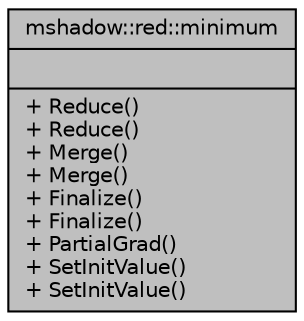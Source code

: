 digraph "mshadow::red::minimum"
{
 // LATEX_PDF_SIZE
  edge [fontname="Helvetica",fontsize="10",labelfontname="Helvetica",labelfontsize="10"];
  node [fontname="Helvetica",fontsize="10",shape=record];
  Node1 [label="{mshadow::red::minimum\n||+ Reduce()\l+ Reduce()\l+ Merge()\l+ Merge()\l+ Finalize()\l+ Finalize()\l+ PartialGrad()\l+ SetInitValue()\l+ SetInitValue()\l}",height=0.2,width=0.4,color="black", fillcolor="grey75", style="filled", fontcolor="black",tooltip="minimum reducer"];
}
